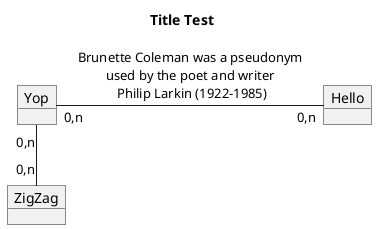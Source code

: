 {
  "sha1": "3uy7dvsjrvxqj9h0dsmxfnlchi2nzhl",
  "insertion": {
    "when": "2024-05-30T20:48:21.790Z",
    "user": "plantuml@gmail.com"
  }
}
@startuml
title Title Test
object "Hello" as h
object "Yop" as y
object "ZigZag" as z
y "0,n" - "0,n" h : " Brunette Coleman was a pseudonym \n used by the poet and writer \n Philip Larkin (1922-1985)"
y "0,n" -- "0,n" z
@enduml
